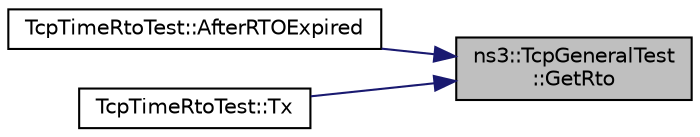 digraph "ns3::TcpGeneralTest::GetRto"
{
 // LATEX_PDF_SIZE
  edge [fontname="Helvetica",fontsize="10",labelfontname="Helvetica",labelfontsize="10"];
  node [fontname="Helvetica",fontsize="10",shape=record];
  rankdir="RL";
  Node1 [label="ns3::TcpGeneralTest\l::GetRto",height=0.2,width=0.4,color="black", fillcolor="grey75", style="filled", fontcolor="black",tooltip="Get the retransmission time."];
  Node1 -> Node2 [dir="back",color="midnightblue",fontsize="10",style="solid",fontname="Helvetica"];
  Node2 [label="TcpTimeRtoTest::AfterRTOExpired",height=0.2,width=0.4,color="black", fillcolor="white", style="filled",URL="$class_tcp_time_rto_test.html#a6df1dee158b75cb0e8dff8dd0603ab1b",tooltip="Rto has expired."];
  Node1 -> Node3 [dir="back",color="midnightblue",fontsize="10",style="solid",fontname="Helvetica"];
  Node3 [label="TcpTimeRtoTest::Tx",height=0.2,width=0.4,color="black", fillcolor="white", style="filled",URL="$class_tcp_time_rto_test.html#ae8f215f01bf8d8f198c5701029f60b1e",tooltip="Packet transmitted down to IP layer."];
}
